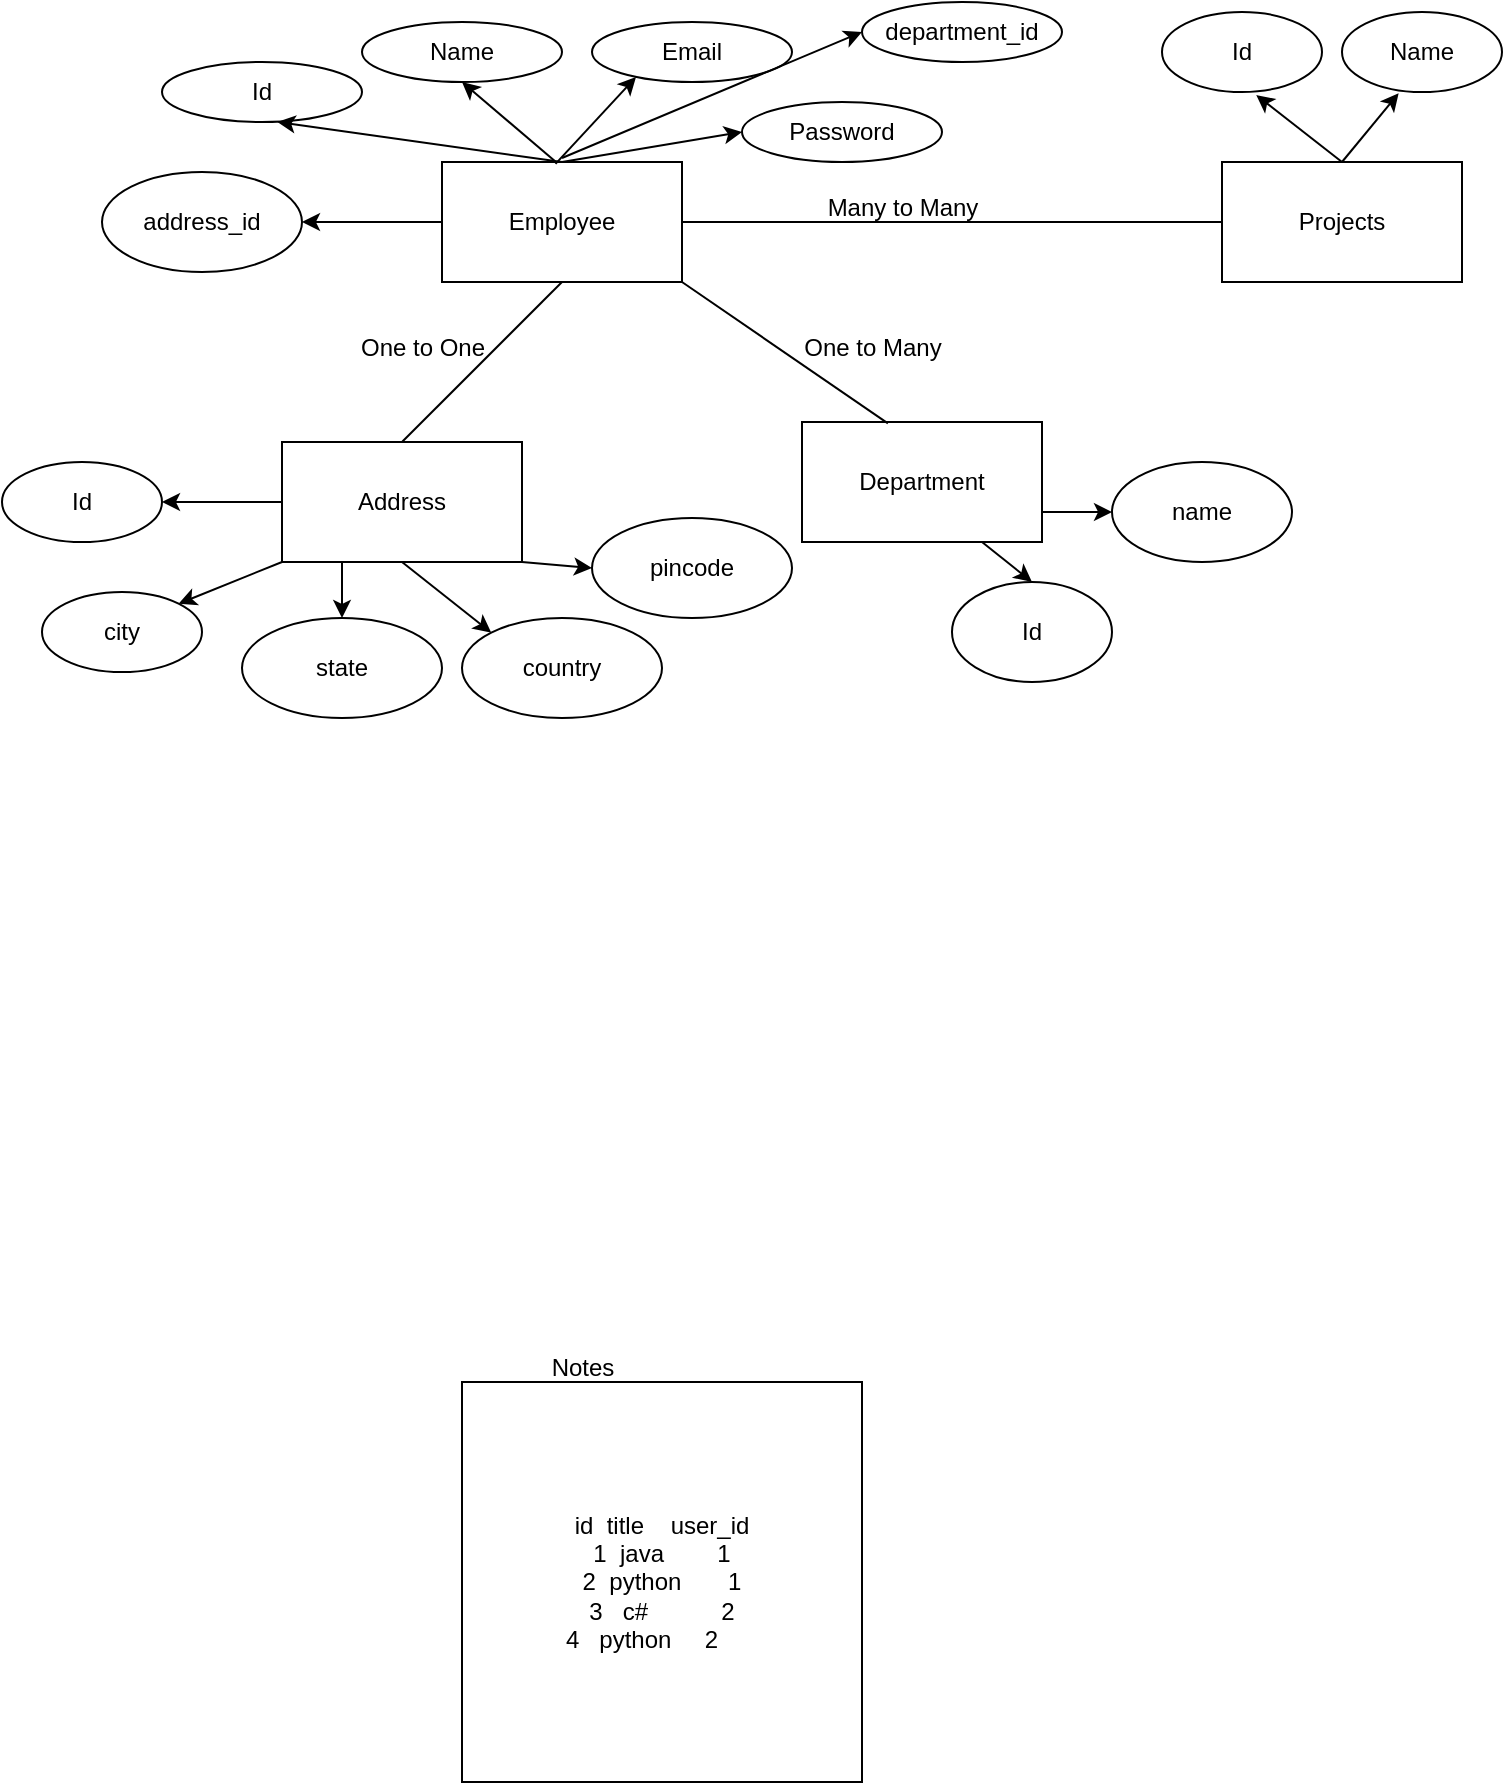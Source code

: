 <mxfile version="28.2.0">
  <diagram name="Page-1" id="BItknshnpAHT5j3hp3z4">
    <mxGraphModel dx="846" dy="459" grid="1" gridSize="10" guides="1" tooltips="1" connect="1" arrows="1" fold="1" page="1" pageScale="1" pageWidth="850" pageHeight="1100" math="0" shadow="0">
      <root>
        <mxCell id="0" />
        <mxCell id="1" parent="0" />
        <mxCell id="GmzdCNtn99F8EHcmDrrp-1" value="Employee" style="rounded=0;whiteSpace=wrap;html=1;" parent="1" vertex="1">
          <mxGeometry x="370" y="232" width="120" height="60" as="geometry" />
        </mxCell>
        <mxCell id="GmzdCNtn99F8EHcmDrrp-2" value="Id" style="ellipse;whiteSpace=wrap;html=1;" parent="1" vertex="1">
          <mxGeometry x="230" y="182" width="100" height="30" as="geometry" />
        </mxCell>
        <mxCell id="GmzdCNtn99F8EHcmDrrp-3" value="Name" style="ellipse;whiteSpace=wrap;html=1;" parent="1" vertex="1">
          <mxGeometry x="330" y="162" width="100" height="30" as="geometry" />
        </mxCell>
        <mxCell id="GmzdCNtn99F8EHcmDrrp-4" value="Email" style="ellipse;whiteSpace=wrap;html=1;" parent="1" vertex="1">
          <mxGeometry x="445" y="162" width="100" height="30" as="geometry" />
        </mxCell>
        <mxCell id="GmzdCNtn99F8EHcmDrrp-5" value="Password" style="ellipse;whiteSpace=wrap;html=1;" parent="1" vertex="1">
          <mxGeometry x="520" y="202" width="100" height="30" as="geometry" />
        </mxCell>
        <mxCell id="GmzdCNtn99F8EHcmDrrp-6" value="" style="endArrow=classic;html=1;rounded=0;entryX=0.577;entryY=0.998;entryDx=0;entryDy=0;entryPerimeter=0;" parent="1" target="GmzdCNtn99F8EHcmDrrp-2" edge="1">
          <mxGeometry width="50" height="50" relative="1" as="geometry">
            <mxPoint x="430" y="232" as="sourcePoint" />
            <mxPoint x="460" y="242" as="targetPoint" />
          </mxGeometry>
        </mxCell>
        <mxCell id="GmzdCNtn99F8EHcmDrrp-7" value="" style="endArrow=classic;html=1;rounded=0;entryX=0.22;entryY=0.917;entryDx=0;entryDy=0;entryPerimeter=0;exitX=0.473;exitY=0.016;exitDx=0;exitDy=0;exitPerimeter=0;" parent="1" source="GmzdCNtn99F8EHcmDrrp-1" target="GmzdCNtn99F8EHcmDrrp-4" edge="1">
          <mxGeometry width="50" height="50" relative="1" as="geometry">
            <mxPoint x="471" y="242" as="sourcePoint" />
            <mxPoint x="389" y="192" as="targetPoint" />
          </mxGeometry>
        </mxCell>
        <mxCell id="GmzdCNtn99F8EHcmDrrp-8" value="" style="endArrow=classic;html=1;rounded=0;entryX=0.5;entryY=1;entryDx=0;entryDy=0;exitX=0.47;exitY=-0.008;exitDx=0;exitDy=0;exitPerimeter=0;" parent="1" source="GmzdCNtn99F8EHcmDrrp-1" target="GmzdCNtn99F8EHcmDrrp-3" edge="1">
          <mxGeometry width="50" height="50" relative="1" as="geometry">
            <mxPoint x="437" y="243" as="sourcePoint" />
            <mxPoint x="477" y="200" as="targetPoint" />
          </mxGeometry>
        </mxCell>
        <mxCell id="GmzdCNtn99F8EHcmDrrp-9" value="" style="endArrow=classic;html=1;rounded=0;entryX=0;entryY=0.5;entryDx=0;entryDy=0;exitX=0.5;exitY=0;exitDx=0;exitDy=0;" parent="1" source="GmzdCNtn99F8EHcmDrrp-1" target="GmzdCNtn99F8EHcmDrrp-5" edge="1">
          <mxGeometry width="50" height="50" relative="1" as="geometry">
            <mxPoint x="436" y="242" as="sourcePoint" />
            <mxPoint x="390" y="202" as="targetPoint" />
          </mxGeometry>
        </mxCell>
        <mxCell id="GmzdCNtn99F8EHcmDrrp-10" value="Projects" style="rounded=0;whiteSpace=wrap;html=1;" parent="1" vertex="1">
          <mxGeometry x="760" y="232" width="120" height="60" as="geometry" />
        </mxCell>
        <mxCell id="GmzdCNtn99F8EHcmDrrp-11" value="Id" style="ellipse;whiteSpace=wrap;html=1;" parent="1" vertex="1">
          <mxGeometry x="730" y="157" width="80" height="40" as="geometry" />
        </mxCell>
        <mxCell id="GmzdCNtn99F8EHcmDrrp-12" value="Name" style="ellipse;whiteSpace=wrap;html=1;" parent="1" vertex="1">
          <mxGeometry x="820" y="157" width="80" height="40" as="geometry" />
        </mxCell>
        <mxCell id="GmzdCNtn99F8EHcmDrrp-13" value="" style="endArrow=classic;html=1;rounded=0;exitX=0.5;exitY=0;exitDx=0;exitDy=0;entryX=0.589;entryY=1.038;entryDx=0;entryDy=0;entryPerimeter=0;" parent="1" source="GmzdCNtn99F8EHcmDrrp-10" target="GmzdCNtn99F8EHcmDrrp-11" edge="1">
          <mxGeometry width="50" height="50" relative="1" as="geometry">
            <mxPoint x="720" y="292" as="sourcePoint" />
            <mxPoint x="770" y="242" as="targetPoint" />
          </mxGeometry>
        </mxCell>
        <mxCell id="GmzdCNtn99F8EHcmDrrp-14" value="" style="endArrow=classic;html=1;rounded=0;exitX=0.5;exitY=0;exitDx=0;exitDy=0;entryX=0.354;entryY=1.015;entryDx=0;entryDy=0;entryPerimeter=0;" parent="1" source="GmzdCNtn99F8EHcmDrrp-10" target="GmzdCNtn99F8EHcmDrrp-12" edge="1">
          <mxGeometry width="50" height="50" relative="1" as="geometry">
            <mxPoint x="760" y="242" as="sourcePoint" />
            <mxPoint x="707" y="214" as="targetPoint" />
          </mxGeometry>
        </mxCell>
        <mxCell id="GmzdCNtn99F8EHcmDrrp-15" value="" style="endArrow=none;html=1;rounded=0;exitX=1;exitY=0.5;exitDx=0;exitDy=0;entryX=0;entryY=0.5;entryDx=0;entryDy=0;" parent="1" source="GmzdCNtn99F8EHcmDrrp-1" target="GmzdCNtn99F8EHcmDrrp-10" edge="1">
          <mxGeometry width="50" height="50" relative="1" as="geometry">
            <mxPoint x="610" y="292" as="sourcePoint" />
            <mxPoint x="660" y="242" as="targetPoint" />
          </mxGeometry>
        </mxCell>
        <mxCell id="GmzdCNtn99F8EHcmDrrp-16" value="Many to Many" style="text;html=1;align=center;verticalAlign=middle;resizable=0;points=[];autosize=1;strokeColor=none;fillColor=none;" parent="1" vertex="1">
          <mxGeometry x="550" y="240" width="100" height="30" as="geometry" />
        </mxCell>
        <mxCell id="GmzdCNtn99F8EHcmDrrp-17" value="Address" style="rounded=0;whiteSpace=wrap;html=1;" parent="1" vertex="1">
          <mxGeometry x="290" y="372" width="120" height="60" as="geometry" />
        </mxCell>
        <mxCell id="GmzdCNtn99F8EHcmDrrp-18" value="Id" style="ellipse;whiteSpace=wrap;html=1;" parent="1" vertex="1">
          <mxGeometry x="150" y="382" width="80" height="40" as="geometry" />
        </mxCell>
        <mxCell id="GmzdCNtn99F8EHcmDrrp-19" value="city" style="ellipse;whiteSpace=wrap;html=1;" parent="1" vertex="1">
          <mxGeometry x="170" y="447" width="80" height="40" as="geometry" />
        </mxCell>
        <mxCell id="GmzdCNtn99F8EHcmDrrp-20" value="" style="endArrow=none;html=1;rounded=0;exitX=0.5;exitY=0;exitDx=0;exitDy=0;entryX=0.5;entryY=1;entryDx=0;entryDy=0;" parent="1" source="GmzdCNtn99F8EHcmDrrp-17" target="GmzdCNtn99F8EHcmDrrp-1" edge="1">
          <mxGeometry width="50" height="50" relative="1" as="geometry">
            <mxPoint x="420" y="352" as="sourcePoint" />
            <mxPoint x="470" y="302" as="targetPoint" />
          </mxGeometry>
        </mxCell>
        <mxCell id="GmzdCNtn99F8EHcmDrrp-21" value="One to One" style="text;html=1;align=center;verticalAlign=middle;resizable=0;points=[];autosize=1;strokeColor=none;fillColor=none;" parent="1" vertex="1">
          <mxGeometry x="315" y="310" width="90" height="30" as="geometry" />
        </mxCell>
        <mxCell id="GmzdCNtn99F8EHcmDrrp-22" value="Department" style="rounded=0;whiteSpace=wrap;html=1;" parent="1" vertex="1">
          <mxGeometry x="550" y="362" width="120" height="60" as="geometry" />
        </mxCell>
        <mxCell id="GmzdCNtn99F8EHcmDrrp-23" value="Id" style="ellipse;whiteSpace=wrap;html=1;" parent="1" vertex="1">
          <mxGeometry x="625" y="442" width="80" height="50" as="geometry" />
        </mxCell>
        <mxCell id="GmzdCNtn99F8EHcmDrrp-25" value="name" style="ellipse;whiteSpace=wrap;html=1;" parent="1" vertex="1">
          <mxGeometry x="705" y="382" width="90" height="50" as="geometry" />
        </mxCell>
        <mxCell id="GmzdCNtn99F8EHcmDrrp-27" value="" style="endArrow=none;html=1;rounded=0;entryX=0.358;entryY=0.012;entryDx=0;entryDy=0;entryPerimeter=0;" parent="1" target="GmzdCNtn99F8EHcmDrrp-22" edge="1">
          <mxGeometry width="50" height="50" relative="1" as="geometry">
            <mxPoint x="490" y="292" as="sourcePoint" />
            <mxPoint x="640" y="302" as="targetPoint" />
          </mxGeometry>
        </mxCell>
        <mxCell id="GmzdCNtn99F8EHcmDrrp-28" value="One to Many" style="text;html=1;align=center;verticalAlign=middle;resizable=0;points=[];autosize=1;strokeColor=none;fillColor=none;" parent="1" vertex="1">
          <mxGeometry x="540" y="310" width="90" height="30" as="geometry" />
        </mxCell>
        <mxCell id="GmzdCNtn99F8EHcmDrrp-29" value="state" style="ellipse;whiteSpace=wrap;html=1;" parent="1" vertex="1">
          <mxGeometry x="270" y="460" width="100" height="50" as="geometry" />
        </mxCell>
        <mxCell id="GmzdCNtn99F8EHcmDrrp-30" value="address_id" style="ellipse;whiteSpace=wrap;html=1;" parent="1" vertex="1">
          <mxGeometry x="200" y="237" width="100" height="50" as="geometry" />
        </mxCell>
        <mxCell id="GmzdCNtn99F8EHcmDrrp-35" value="id&amp;nbsp; title&amp;nbsp; &amp;nbsp; user_id&lt;br&gt;1&amp;nbsp; java&amp;nbsp; &amp;nbsp; &amp;nbsp; &amp;nbsp; 1&lt;br&gt;2&amp;nbsp; python&amp;nbsp; &amp;nbsp; &amp;nbsp; &amp;nbsp;1&lt;br&gt;3&amp;nbsp; &amp;nbsp;c#&amp;nbsp; &amp;nbsp; &amp;nbsp; &amp;nbsp; &amp;nbsp; &amp;nbsp;2&lt;br&gt;4&amp;nbsp; &amp;nbsp;python&amp;nbsp; &amp;nbsp; &amp;nbsp;2&amp;nbsp; &amp;nbsp; &amp;nbsp;&amp;nbsp;" style="whiteSpace=wrap;html=1;aspect=fixed;" parent="1" vertex="1">
          <mxGeometry x="380" y="842" width="200" height="200" as="geometry" />
        </mxCell>
        <mxCell id="GmzdCNtn99F8EHcmDrrp-36" value="Notes" style="text;html=1;align=center;verticalAlign=middle;resizable=0;points=[];autosize=1;strokeColor=none;fillColor=none;" parent="1" vertex="1">
          <mxGeometry x="415" y="820" width="50" height="30" as="geometry" />
        </mxCell>
        <mxCell id="GmzdCNtn99F8EHcmDrrp-37" value="country" style="ellipse;whiteSpace=wrap;html=1;" parent="1" vertex="1">
          <mxGeometry x="380" y="460" width="100" height="50" as="geometry" />
        </mxCell>
        <mxCell id="GmzdCNtn99F8EHcmDrrp-38" value="" style="endArrow=classic;html=1;rounded=0;entryX=1;entryY=0.5;entryDx=0;entryDy=0;exitX=0;exitY=0.5;exitDx=0;exitDy=0;" parent="1" source="GmzdCNtn99F8EHcmDrrp-17" target="GmzdCNtn99F8EHcmDrrp-18" edge="1">
          <mxGeometry width="50" height="50" relative="1" as="geometry">
            <mxPoint x="450" y="243" as="sourcePoint" />
            <mxPoint x="490" y="200" as="targetPoint" />
          </mxGeometry>
        </mxCell>
        <mxCell id="GmzdCNtn99F8EHcmDrrp-39" value="" style="endArrow=classic;html=1;rounded=0;entryX=1;entryY=0;entryDx=0;entryDy=0;exitX=0;exitY=1;exitDx=0;exitDy=0;" parent="1" source="GmzdCNtn99F8EHcmDrrp-17" target="GmzdCNtn99F8EHcmDrrp-19" edge="1">
          <mxGeometry width="50" height="50" relative="1" as="geometry">
            <mxPoint x="380" y="410" as="sourcePoint" />
            <mxPoint x="320" y="410" as="targetPoint" />
          </mxGeometry>
        </mxCell>
        <mxCell id="GmzdCNtn99F8EHcmDrrp-40" value="" style="endArrow=classic;html=1;rounded=0;entryX=0.5;entryY=0;entryDx=0;entryDy=0;exitX=0.25;exitY=1;exitDx=0;exitDy=0;" parent="1" source="GmzdCNtn99F8EHcmDrrp-17" target="GmzdCNtn99F8EHcmDrrp-29" edge="1">
          <mxGeometry width="50" height="50" relative="1" as="geometry">
            <mxPoint x="372" y="430" as="sourcePoint" />
            <mxPoint x="320" y="451" as="targetPoint" />
          </mxGeometry>
        </mxCell>
        <mxCell id="GmzdCNtn99F8EHcmDrrp-41" value="" style="endArrow=classic;html=1;rounded=0;entryX=0;entryY=0;entryDx=0;entryDy=0;exitX=0.5;exitY=1;exitDx=0;exitDy=0;" parent="1" source="GmzdCNtn99F8EHcmDrrp-17" target="GmzdCNtn99F8EHcmDrrp-37" edge="1">
          <mxGeometry width="50" height="50" relative="1" as="geometry">
            <mxPoint x="370" y="440" as="sourcePoint" />
            <mxPoint x="370" y="468" as="targetPoint" />
          </mxGeometry>
        </mxCell>
        <mxCell id="GmzdCNtn99F8EHcmDrrp-42" value="" style="endArrow=classic;html=1;rounded=0;entryX=0.5;entryY=0;entryDx=0;entryDy=0;exitX=0.75;exitY=1;exitDx=0;exitDy=0;" parent="1" source="GmzdCNtn99F8EHcmDrrp-22" target="GmzdCNtn99F8EHcmDrrp-23" edge="1">
          <mxGeometry width="50" height="50" relative="1" as="geometry">
            <mxPoint x="640" y="420" as="sourcePoint" />
            <mxPoint x="640" y="448" as="targetPoint" />
          </mxGeometry>
        </mxCell>
        <mxCell id="GmzdCNtn99F8EHcmDrrp-43" value="" style="endArrow=classic;html=1;rounded=0;entryX=0;entryY=0.5;entryDx=0;entryDy=0;exitX=1;exitY=0.75;exitDx=0;exitDy=0;" parent="1" source="GmzdCNtn99F8EHcmDrrp-22" target="GmzdCNtn99F8EHcmDrrp-25" edge="1">
          <mxGeometry width="50" height="50" relative="1" as="geometry">
            <mxPoint x="690" y="420" as="sourcePoint" />
            <mxPoint x="715" y="440" as="targetPoint" />
          </mxGeometry>
        </mxCell>
        <mxCell id="AcmKEoKtPLjUAeRM7Ja--2" value="" style="endArrow=classic;html=1;rounded=0;entryX=1;entryY=0.5;entryDx=0;entryDy=0;exitX=0;exitY=0.5;exitDx=0;exitDy=0;" edge="1" parent="1" source="GmzdCNtn99F8EHcmDrrp-1" target="GmzdCNtn99F8EHcmDrrp-30">
          <mxGeometry width="50" height="50" relative="1" as="geometry">
            <mxPoint x="502" y="240" as="sourcePoint" />
            <mxPoint x="360" y="220" as="targetPoint" />
          </mxGeometry>
        </mxCell>
        <mxCell id="AcmKEoKtPLjUAeRM7Ja--3" value="department_id" style="ellipse;whiteSpace=wrap;html=1;" vertex="1" parent="1">
          <mxGeometry x="580" y="152" width="100" height="30" as="geometry" />
        </mxCell>
        <mxCell id="AcmKEoKtPLjUAeRM7Ja--4" value="" style="endArrow=classic;html=1;rounded=0;entryX=0;entryY=0.5;entryDx=0;entryDy=0;" edge="1" parent="1" target="AcmKEoKtPLjUAeRM7Ja--3">
          <mxGeometry width="50" height="50" relative="1" as="geometry">
            <mxPoint x="430" y="230" as="sourcePoint" />
            <mxPoint x="580" y="220" as="targetPoint" />
          </mxGeometry>
        </mxCell>
        <mxCell id="AcmKEoKtPLjUAeRM7Ja--5" value="pincode" style="ellipse;whiteSpace=wrap;html=1;" vertex="1" parent="1">
          <mxGeometry x="445" y="410" width="100" height="50" as="geometry" />
        </mxCell>
        <mxCell id="AcmKEoKtPLjUAeRM7Ja--6" value="" style="endArrow=classic;html=1;rounded=0;entryX=0;entryY=0.5;entryDx=0;entryDy=0;exitX=1;exitY=1;exitDx=0;exitDy=0;" edge="1" parent="1" source="GmzdCNtn99F8EHcmDrrp-17" target="AcmKEoKtPLjUAeRM7Ja--5">
          <mxGeometry width="50" height="50" relative="1" as="geometry">
            <mxPoint x="370" y="440" as="sourcePoint" />
            <mxPoint x="415" y="475" as="targetPoint" />
          </mxGeometry>
        </mxCell>
      </root>
    </mxGraphModel>
  </diagram>
</mxfile>
